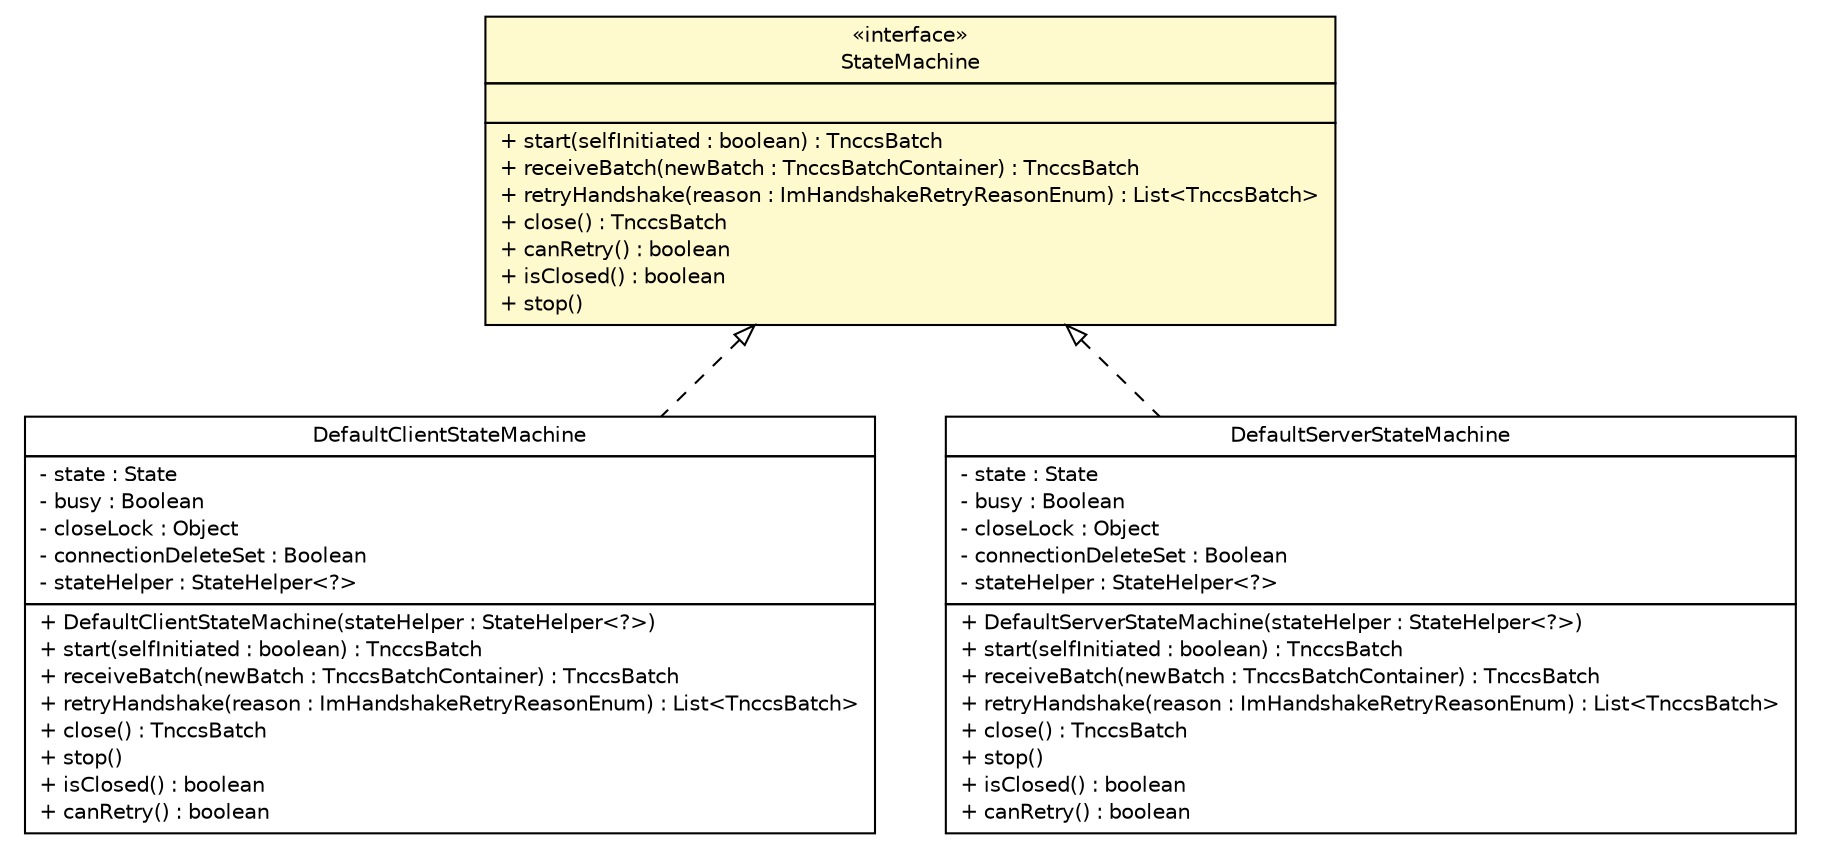 #!/usr/local/bin/dot
#
# Class diagram 
# Generated by UMLGraph version R5_6 (http://www.umlgraph.org/)
#

digraph G {
	edge [fontname="Helvetica",fontsize=10,labelfontname="Helvetica",labelfontsize=10];
	node [fontname="Helvetica",fontsize=10,shape=plaintext];
	nodesep=0.25;
	ranksep=0.5;
	// de.hsbremen.tc.tnc.tnccs.session.statemachine.StateMachine
	c27647 [label=<<table title="de.hsbremen.tc.tnc.tnccs.session.statemachine.StateMachine" border="0" cellborder="1" cellspacing="0" cellpadding="2" port="p" bgcolor="lemonChiffon" href="./StateMachine.html">
		<tr><td><table border="0" cellspacing="0" cellpadding="1">
<tr><td align="center" balign="center"> &#171;interface&#187; </td></tr>
<tr><td align="center" balign="center"> StateMachine </td></tr>
		</table></td></tr>
		<tr><td><table border="0" cellspacing="0" cellpadding="1">
<tr><td align="left" balign="left">  </td></tr>
		</table></td></tr>
		<tr><td><table border="0" cellspacing="0" cellpadding="1">
<tr><td align="left" balign="left"> + start(selfInitiated : boolean) : TnccsBatch </td></tr>
<tr><td align="left" balign="left"> + receiveBatch(newBatch : TnccsBatchContainer) : TnccsBatch </td></tr>
<tr><td align="left" balign="left"> + retryHandshake(reason : ImHandshakeRetryReasonEnum) : List&lt;TnccsBatch&gt; </td></tr>
<tr><td align="left" balign="left"> + close() : TnccsBatch </td></tr>
<tr><td align="left" balign="left"> + canRetry() : boolean </td></tr>
<tr><td align="left" balign="left"> + isClosed() : boolean </td></tr>
<tr><td align="left" balign="left"> + stop() </td></tr>
		</table></td></tr>
		</table>>, URL="./StateMachine.html", fontname="Helvetica", fontcolor="black", fontsize=10.0];
	// de.hsbremen.tc.tnc.tnccs.session.statemachine.simple.DefaultClientStateMachine
	c27664 [label=<<table title="de.hsbremen.tc.tnc.tnccs.session.statemachine.simple.DefaultClientStateMachine" border="0" cellborder="1" cellspacing="0" cellpadding="2" port="p" href="./simple/DefaultClientStateMachine.html">
		<tr><td><table border="0" cellspacing="0" cellpadding="1">
<tr><td align="center" balign="center"> DefaultClientStateMachine </td></tr>
		</table></td></tr>
		<tr><td><table border="0" cellspacing="0" cellpadding="1">
<tr><td align="left" balign="left"> - state : State </td></tr>
<tr><td align="left" balign="left"> - busy : Boolean </td></tr>
<tr><td align="left" balign="left"> - closeLock : Object </td></tr>
<tr><td align="left" balign="left"> - connectionDeleteSet : Boolean </td></tr>
<tr><td align="left" balign="left"> - stateHelper : StateHelper&lt;?&gt; </td></tr>
		</table></td></tr>
		<tr><td><table border="0" cellspacing="0" cellpadding="1">
<tr><td align="left" balign="left"> + DefaultClientStateMachine(stateHelper : StateHelper&lt;?&gt;) </td></tr>
<tr><td align="left" balign="left"> + start(selfInitiated : boolean) : TnccsBatch </td></tr>
<tr><td align="left" balign="left"> + receiveBatch(newBatch : TnccsBatchContainer) : TnccsBatch </td></tr>
<tr><td align="left" balign="left"> + retryHandshake(reason : ImHandshakeRetryReasonEnum) : List&lt;TnccsBatch&gt; </td></tr>
<tr><td align="left" balign="left"> + close() : TnccsBatch </td></tr>
<tr><td align="left" balign="left"> + stop() </td></tr>
<tr><td align="left" balign="left"> + isClosed() : boolean </td></tr>
<tr><td align="left" balign="left"> + canRetry() : boolean </td></tr>
		</table></td></tr>
		</table>>, URL="./simple/DefaultClientStateMachine.html", fontname="Helvetica", fontcolor="black", fontsize=10.0];
	// de.hsbremen.tc.tnc.tnccs.session.statemachine.simple.DefaultServerStateMachine
	c27667 [label=<<table title="de.hsbremen.tc.tnc.tnccs.session.statemachine.simple.DefaultServerStateMachine" border="0" cellborder="1" cellspacing="0" cellpadding="2" port="p" href="./simple/DefaultServerStateMachine.html">
		<tr><td><table border="0" cellspacing="0" cellpadding="1">
<tr><td align="center" balign="center"> DefaultServerStateMachine </td></tr>
		</table></td></tr>
		<tr><td><table border="0" cellspacing="0" cellpadding="1">
<tr><td align="left" balign="left"> - state : State </td></tr>
<tr><td align="left" balign="left"> - busy : Boolean </td></tr>
<tr><td align="left" balign="left"> - closeLock : Object </td></tr>
<tr><td align="left" balign="left"> - connectionDeleteSet : Boolean </td></tr>
<tr><td align="left" balign="left"> - stateHelper : StateHelper&lt;?&gt; </td></tr>
		</table></td></tr>
		<tr><td><table border="0" cellspacing="0" cellpadding="1">
<tr><td align="left" balign="left"> + DefaultServerStateMachine(stateHelper : StateHelper&lt;?&gt;) </td></tr>
<tr><td align="left" balign="left"> + start(selfInitiated : boolean) : TnccsBatch </td></tr>
<tr><td align="left" balign="left"> + receiveBatch(newBatch : TnccsBatchContainer) : TnccsBatch </td></tr>
<tr><td align="left" balign="left"> + retryHandshake(reason : ImHandshakeRetryReasonEnum) : List&lt;TnccsBatch&gt; </td></tr>
<tr><td align="left" balign="left"> + close() : TnccsBatch </td></tr>
<tr><td align="left" balign="left"> + stop() </td></tr>
<tr><td align="left" balign="left"> + isClosed() : boolean </td></tr>
<tr><td align="left" balign="left"> + canRetry() : boolean </td></tr>
		</table></td></tr>
		</table>>, URL="./simple/DefaultServerStateMachine.html", fontname="Helvetica", fontcolor="black", fontsize=10.0];
	//de.hsbremen.tc.tnc.tnccs.session.statemachine.simple.DefaultClientStateMachine implements de.hsbremen.tc.tnc.tnccs.session.statemachine.StateMachine
	c27647:p -> c27664:p [dir=back,arrowtail=empty,style=dashed];
	//de.hsbremen.tc.tnc.tnccs.session.statemachine.simple.DefaultServerStateMachine implements de.hsbremen.tc.tnc.tnccs.session.statemachine.StateMachine
	c27647:p -> c27667:p [dir=back,arrowtail=empty,style=dashed];
}

